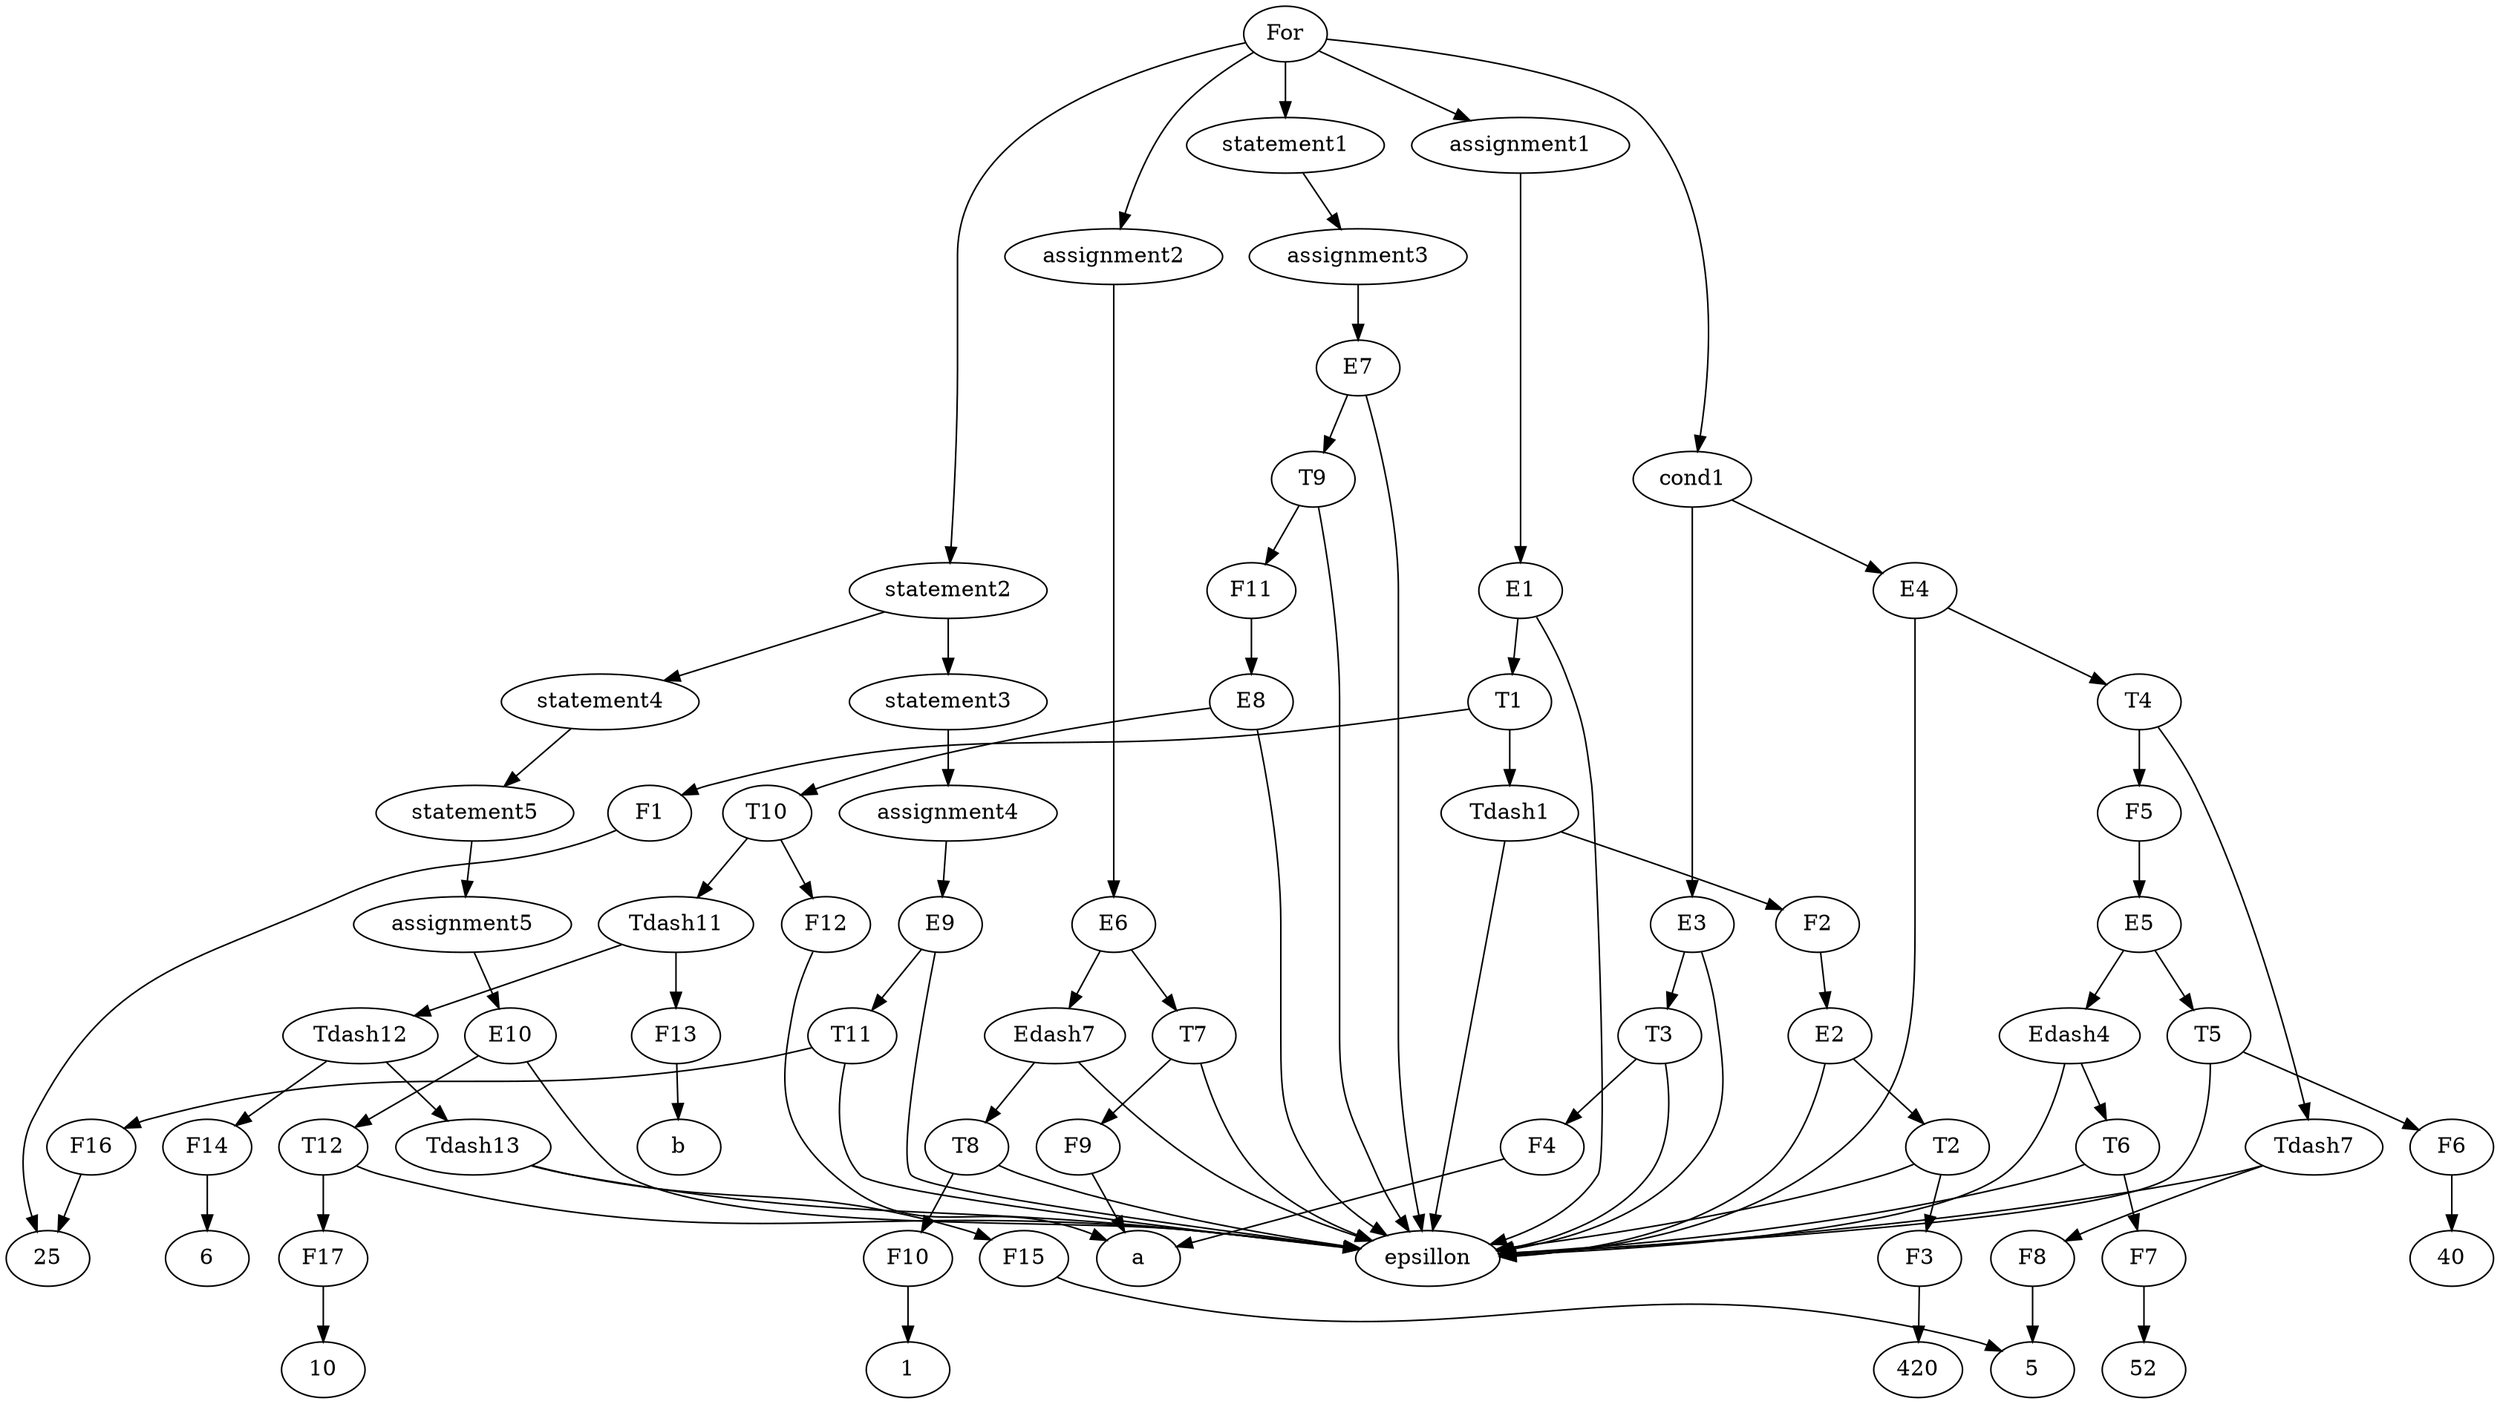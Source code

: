digraph SyntaxTree{
For -> assignment1
For -> cond1
For -> assignment2
For -> statement1
For -> statement2
assignment1 -> E1
E1 -> T1
E1 -> epsillon
T1 -> F1
T1 -> Tdash1
F1 -> 25
Tdash1 -> F2
Tdash1 -> epsillon
F2 -> E2
E2 -> T2
E2 -> epsillon
T2 -> F3
T2 -> epsillon
F3 -> 420
cond1 -> E3
cond1 -> E4
E3 -> T3
E3 -> epsillon
T3 -> F4
T3 -> epsillon
F4 -> a
E4 -> T4
E4 -> epsillon
T4 -> F5
T4 -> Tdash7
F5 -> E5
E5 -> T5
E5 -> Edash4
T5 -> F6
T5 -> epsillon
F6 -> 40
Edash4 -> T6
Edash4 -> epsillon
T6 -> F7
T6 -> epsillon
F7 -> 52
Tdash7 -> F8
Tdash7 -> epsillon
F8 -> 5
assignment2 -> E6
E6 -> T7
E6 -> Edash7
T7 -> F9
T7 -> epsillon
F9 -> a
Edash7 -> T8
Edash7 -> epsillon
T8 -> F10
T8 -> epsillon
F10 -> 1
statement1 -> assignment3
assignment3 -> E7
E7 -> T9
E7 -> epsillon
T9 -> F11
T9 -> epsillon
F11 -> E8
E8 -> T10
E8 -> epsillon
T10 -> F12
T10 -> Tdash11
F12 -> a
Tdash11 -> F13
Tdash11 -> Tdash12
F13 -> b
Tdash12 -> F14
Tdash12 -> Tdash13
F14 -> 6
Tdash13 -> F15
Tdash13 -> epsillon
F15 -> 5
statement2 -> statement3
statement2 -> statement4
statement3 -> assignment4
assignment4 -> E9
E9 -> T11
E9 -> epsillon
T11 -> F16
T11 -> epsillon
F16 -> 25
statement4 -> statement5
statement5 -> assignment5
assignment5 -> E10
E10 -> T12
E10 -> epsillon
T12 -> F17
T12 -> epsillon
F17 -> 10
}
